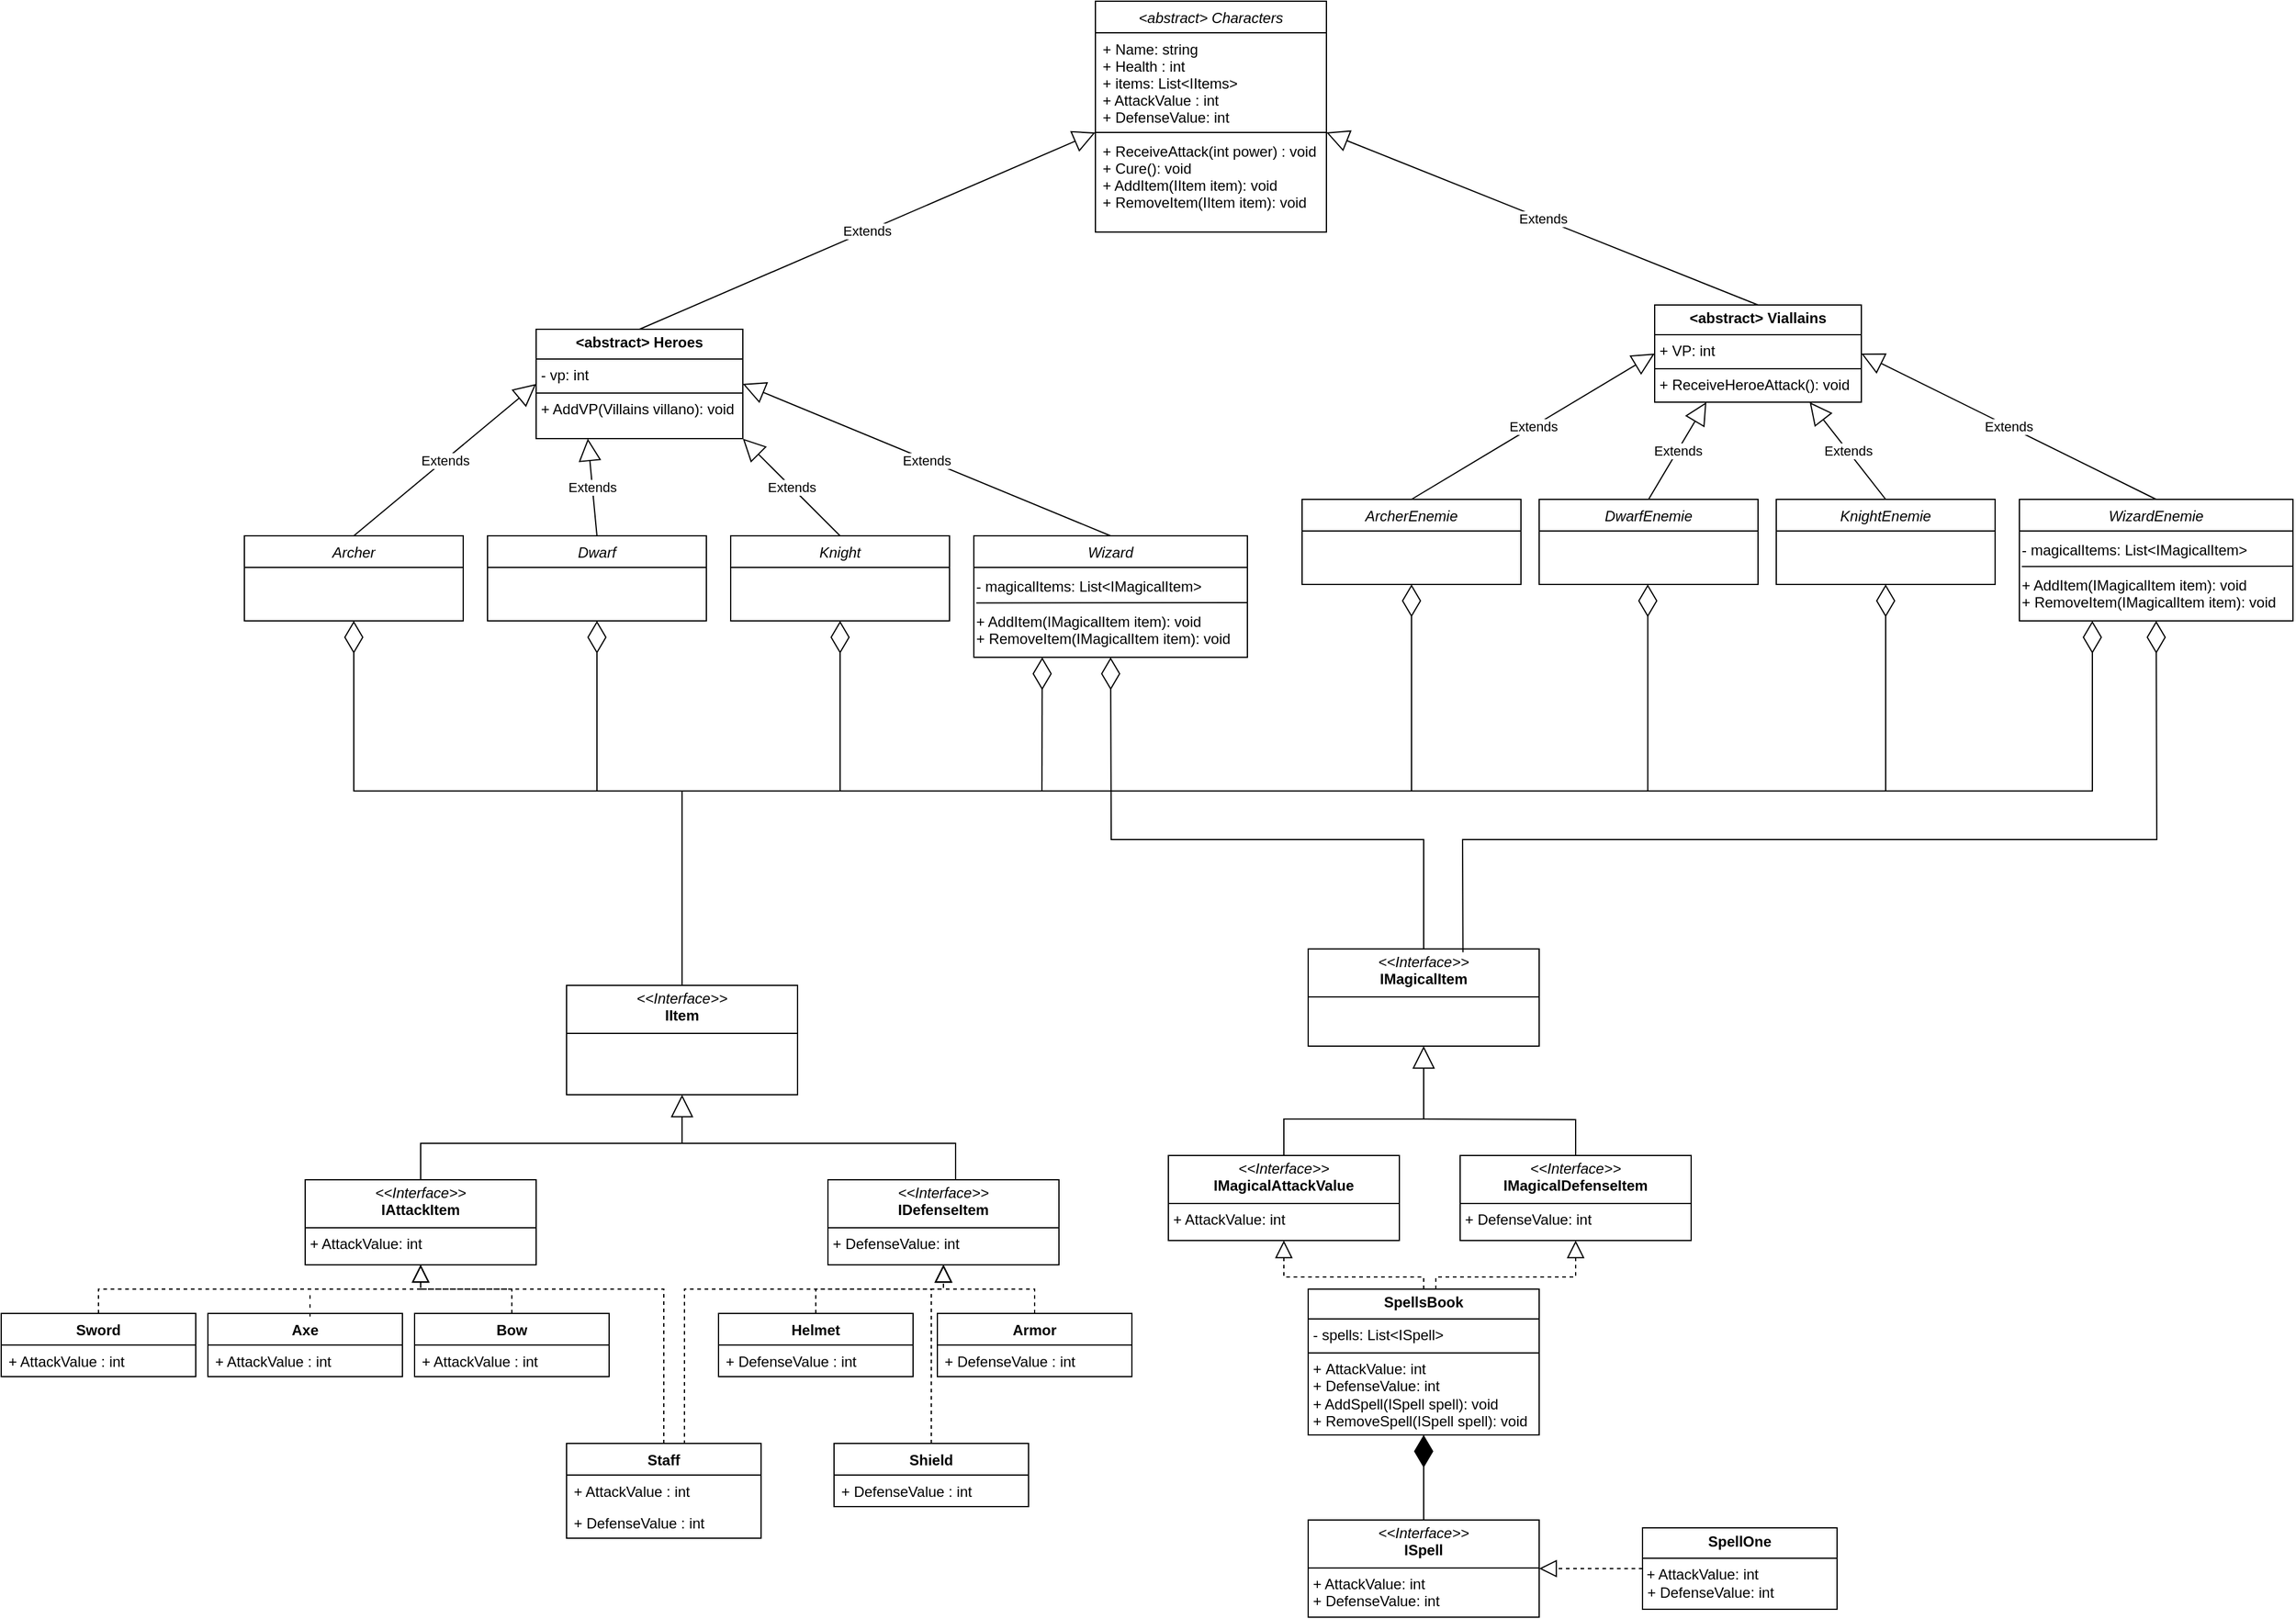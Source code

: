 <mxfile version="24.0.4" type="device">
  <diagram id="C5RBs43oDa-KdzZeNtuy" name="Page-1">
    <mxGraphModel dx="3694" dy="2549" grid="1" gridSize="10" guides="1" tooltips="1" connect="1" arrows="1" fold="1" page="1" pageScale="1" pageWidth="827" pageHeight="1169" math="0" shadow="0">
      <root>
        <mxCell id="WIyWlLk6GJQsqaUBKTNV-0" />
        <mxCell id="WIyWlLk6GJQsqaUBKTNV-1" parent="WIyWlLk6GJQsqaUBKTNV-0" />
        <mxCell id="zkfFHV4jXpPFQw0GAbJ--0" value="&lt;abstract&gt; Characters" style="swimlane;fontStyle=2;align=center;verticalAlign=top;childLayout=stackLayout;horizontal=1;startSize=26;horizontalStack=0;resizeParent=1;resizeLast=0;collapsible=1;marginBottom=0;rounded=0;shadow=0;strokeWidth=1;" parent="WIyWlLk6GJQsqaUBKTNV-1" vertex="1">
          <mxGeometry x="620" y="-230" width="190" height="190" as="geometry">
            <mxRectangle x="230" y="140" width="160" height="26" as="alternateBounds" />
          </mxGeometry>
        </mxCell>
        <mxCell id="zkfFHV4jXpPFQw0GAbJ--2" value="+ Name: string&#xa;+ Health : int&#xa;+ items: List&lt;IItems&gt;&#xa;+ AttackValue : int&#xa;+ DefenseValue: int&#xa;&#xa;+ ReceiveAttack(int power) : void&#xa;+ Cure(): void&#xa;+ AddItem(IItem item): void&#xa;+ RemoveItem(IItem item): void&#xa;" style="text;align=left;verticalAlign=top;spacingLeft=4;spacingRight=4;overflow=hidden;rotatable=0;points=[[0,0.5],[1,0.5]];portConstraint=eastwest;rounded=0;shadow=0;html=0;" parent="zkfFHV4jXpPFQw0GAbJ--0" vertex="1">
          <mxGeometry y="26" width="190" height="164" as="geometry" />
        </mxCell>
        <mxCell id="2VNknMBpotPpda4Ils1Q-2" value="" style="endArrow=none;html=1;rounded=0;exitX=0;exitY=0.5;exitDx=0;exitDy=0;entryX=1;entryY=0.5;entryDx=0;entryDy=0;" parent="zkfFHV4jXpPFQw0GAbJ--0" source="zkfFHV4jXpPFQw0GAbJ--2" target="zkfFHV4jXpPFQw0GAbJ--2" edge="1">
          <mxGeometry width="50" height="50" relative="1" as="geometry">
            <mxPoint x="70" y="220" as="sourcePoint" />
            <mxPoint x="120" y="170" as="targetPoint" />
          </mxGeometry>
        </mxCell>
        <mxCell id="W5WnQ0Ro2y6hhSbe148l-10" value="Dwarf" style="swimlane;fontStyle=2;align=center;verticalAlign=top;childLayout=stackLayout;horizontal=1;startSize=26;horizontalStack=0;resizeParent=1;resizeLast=0;collapsible=1;marginBottom=0;rounded=0;shadow=0;strokeWidth=1;" parent="WIyWlLk6GJQsqaUBKTNV-1" vertex="1">
          <mxGeometry x="120" y="210" width="180" height="70" as="geometry">
            <mxRectangle x="230" y="140" width="160" height="26" as="alternateBounds" />
          </mxGeometry>
        </mxCell>
        <mxCell id="W5WnQ0Ro2y6hhSbe148l-24" value="Wizard" style="swimlane;fontStyle=2;align=center;verticalAlign=top;childLayout=stackLayout;horizontal=1;startSize=26;horizontalStack=0;resizeParent=1;resizeLast=0;collapsible=1;marginBottom=0;rounded=0;shadow=0;strokeWidth=1;" parent="WIyWlLk6GJQsqaUBKTNV-1" vertex="1">
          <mxGeometry x="520" y="210" width="225" height="100" as="geometry">
            <mxRectangle x="230" y="140" width="160" height="26" as="alternateBounds" />
          </mxGeometry>
        </mxCell>
        <mxCell id="W5WnQ0Ro2y6hhSbe148l-30" value="&lt;div style=&quot;&quot;&gt;- magicalItems:&amp;nbsp;&lt;span style=&quot;background-color: initial;&quot;&gt;List&amp;lt;IMagicalItem&amp;gt;&lt;/span&gt;&lt;span style=&quot;background-color: initial;&quot;&gt;&amp;nbsp;&lt;/span&gt;&lt;/div&gt;&lt;div style=&quot;&quot;&gt;&lt;br&gt;&lt;/div&gt;&lt;div style=&quot;&quot;&gt;&lt;span style=&quot;background-color: initial;&quot;&gt;+ AddItem(IMagicalItem item): void&lt;/span&gt;&lt;/div&gt;&lt;div&gt;+&amp;nbsp;&lt;span style=&quot;background-color: initial;&quot;&gt;RemoveItem(IMagicalItem item): void&lt;/span&gt;&lt;/div&gt;" style="text;html=1;align=left;verticalAlign=middle;whiteSpace=wrap;rounded=0;" parent="W5WnQ0Ro2y6hhSbe148l-24" vertex="1">
          <mxGeometry y="26" width="225" height="74" as="geometry" />
        </mxCell>
        <mxCell id="2VNknMBpotPpda4Ils1Q-6" value="" style="endArrow=none;html=1;rounded=0;exitX=0.009;exitY=0.395;exitDx=0;exitDy=0;exitPerimeter=0;" parent="W5WnQ0Ro2y6hhSbe148l-24" source="W5WnQ0Ro2y6hhSbe148l-30" edge="1">
          <mxGeometry width="50" height="50" relative="1" as="geometry">
            <mxPoint x="50" y="170" as="sourcePoint" />
            <mxPoint x="225" y="55" as="targetPoint" />
          </mxGeometry>
        </mxCell>
        <mxCell id="W5WnQ0Ro2y6hhSbe148l-58" value="Staff" style="swimlane;fontStyle=1;align=center;verticalAlign=top;childLayout=stackLayout;horizontal=1;startSize=26;horizontalStack=0;resizeParent=1;resizeParentMax=0;resizeLast=0;collapsible=1;marginBottom=0;whiteSpace=wrap;html=1;" parent="WIyWlLk6GJQsqaUBKTNV-1" vertex="1">
          <mxGeometry x="185" y="957" width="160" height="78" as="geometry" />
        </mxCell>
        <mxCell id="W5WnQ0Ro2y6hhSbe148l-60" value="+ AttackValue : int" style="text;strokeColor=none;fillColor=none;align=left;verticalAlign=top;spacingLeft=4;spacingRight=4;overflow=hidden;rotatable=0;points=[[0,0.5],[1,0.5]];portConstraint=eastwest;whiteSpace=wrap;html=1;" parent="W5WnQ0Ro2y6hhSbe148l-58" vertex="1">
          <mxGeometry y="26" width="160" height="26" as="geometry" />
        </mxCell>
        <mxCell id="W5WnQ0Ro2y6hhSbe148l-61" value="+ DefenseValue : int" style="text;strokeColor=none;fillColor=none;align=left;verticalAlign=top;spacingLeft=4;spacingRight=4;overflow=hidden;rotatable=0;points=[[0,0.5],[1,0.5]];portConstraint=eastwest;whiteSpace=wrap;html=1;" parent="W5WnQ0Ro2y6hhSbe148l-58" vertex="1">
          <mxGeometry y="52" width="160" height="26" as="geometry" />
        </mxCell>
        <mxCell id="W5WnQ0Ro2y6hhSbe148l-76" value="Extends" style="endArrow=block;endSize=16;endFill=0;html=1;rounded=0;exitX=0.5;exitY=0;exitDx=0;exitDy=0;entryX=0;entryY=0.5;entryDx=0;entryDy=0;" parent="WIyWlLk6GJQsqaUBKTNV-1" source="2VNknMBpotPpda4Ils1Q-0" target="-Z9EWozHQXY7mmVr63h8-41" edge="1">
          <mxGeometry width="160" relative="1" as="geometry">
            <mxPoint x="60" y="239" as="sourcePoint" />
            <mxPoint x="160" y="110" as="targetPoint" />
          </mxGeometry>
        </mxCell>
        <mxCell id="W5WnQ0Ro2y6hhSbe148l-77" value="Extends" style="endArrow=block;endSize=16;endFill=0;html=1;rounded=0;exitX=0.5;exitY=0;exitDx=0;exitDy=0;entryX=0.25;entryY=1;entryDx=0;entryDy=0;" parent="WIyWlLk6GJQsqaUBKTNV-1" source="W5WnQ0Ro2y6hhSbe148l-10" target="-Z9EWozHQXY7mmVr63h8-41" edge="1">
          <mxGeometry width="160" relative="1" as="geometry">
            <mxPoint x="100" y="389" as="sourcePoint" />
            <mxPoint x="350" y="300" as="targetPoint" />
          </mxGeometry>
        </mxCell>
        <mxCell id="W5WnQ0Ro2y6hhSbe148l-78" value="Extends" style="endArrow=block;endSize=16;endFill=0;html=1;rounded=0;exitX=0.5;exitY=0;exitDx=0;exitDy=0;entryX=1;entryY=1;entryDx=0;entryDy=0;" parent="WIyWlLk6GJQsqaUBKTNV-1" source="2VNknMBpotPpda4Ils1Q-1" target="-Z9EWozHQXY7mmVr63h8-41" edge="1">
          <mxGeometry width="160" relative="1" as="geometry">
            <mxPoint x="600.16" y="380.76" as="sourcePoint" />
            <mxPoint x="650" y="320" as="targetPoint" />
          </mxGeometry>
        </mxCell>
        <mxCell id="W5WnQ0Ro2y6hhSbe148l-79" value="Extends" style="endArrow=block;endSize=16;endFill=0;html=1;rounded=0;exitX=0.5;exitY=0;exitDx=0;exitDy=0;entryX=1;entryY=0.5;entryDx=0;entryDy=0;" parent="WIyWlLk6GJQsqaUBKTNV-1" source="W5WnQ0Ro2y6hhSbe148l-24" target="-Z9EWozHQXY7mmVr63h8-41" edge="1">
          <mxGeometry width="160" relative="1" as="geometry">
            <mxPoint x="120" y="409" as="sourcePoint" />
            <mxPoint x="790" y="260" as="targetPoint" />
          </mxGeometry>
        </mxCell>
        <mxCell id="W5WnQ0Ro2y6hhSbe148l-92" value="&lt;p style=&quot;margin:0px;margin-top:4px;text-align:center;&quot;&gt;&lt;i&gt;&amp;lt;&amp;lt;Interface&amp;gt;&amp;gt;&lt;/i&gt;&lt;br&gt;&lt;b&gt;IItem&lt;/b&gt;&lt;/p&gt;&lt;hr size=&quot;1&quot; style=&quot;border-style:solid;&quot;&gt;&lt;p style=&quot;margin:0px;margin-left:4px;&quot;&gt;&lt;/p&gt;&lt;p style=&quot;margin:0px;margin-left:4px;&quot;&gt;&lt;br&gt;&lt;/p&gt;" style="verticalAlign=top;align=left;overflow=fill;html=1;whiteSpace=wrap;" parent="WIyWlLk6GJQsqaUBKTNV-1" vertex="1">
          <mxGeometry x="185" y="580" width="190" height="90" as="geometry" />
        </mxCell>
        <mxCell id="W5WnQ0Ro2y6hhSbe148l-93" value="" style="endArrow=block;endSize=16;endFill=0;html=1;rounded=0;exitX=0.5;exitY=0;exitDx=0;exitDy=0;entryX=0.5;entryY=1;entryDx=0;entryDy=0;" parent="WIyWlLk6GJQsqaUBKTNV-1" source="-Z9EWozHQXY7mmVr63h8-11" target="W5WnQ0Ro2y6hhSbe148l-92" edge="1">
          <mxGeometry x="-0.5" y="-125" width="160" relative="1" as="geometry">
            <mxPoint x="155" y="750" as="sourcePoint" />
            <mxPoint x="280" y="680" as="targetPoint" />
            <Array as="points">
              <mxPoint x="65" y="710" />
              <mxPoint x="280" y="710" />
            </Array>
            <mxPoint as="offset" />
          </mxGeometry>
        </mxCell>
        <mxCell id="W5WnQ0Ro2y6hhSbe148l-102" value="Armor" style="swimlane;fontStyle=1;align=center;verticalAlign=top;childLayout=stackLayout;horizontal=1;startSize=26;horizontalStack=0;resizeParent=1;resizeParentMax=0;resizeLast=0;collapsible=1;marginBottom=0;whiteSpace=wrap;html=1;" parent="WIyWlLk6GJQsqaUBKTNV-1" vertex="1">
          <mxGeometry x="490" y="850" width="160" height="52" as="geometry" />
        </mxCell>
        <mxCell id="W5WnQ0Ro2y6hhSbe148l-104" value="+ DefenseValue : int" style="text;strokeColor=none;fillColor=none;align=left;verticalAlign=top;spacingLeft=4;spacingRight=4;overflow=hidden;rotatable=0;points=[[0,0.5],[1,0.5]];portConstraint=eastwest;whiteSpace=wrap;html=1;" parent="W5WnQ0Ro2y6hhSbe148l-102" vertex="1">
          <mxGeometry y="26" width="160" height="26" as="geometry" />
        </mxCell>
        <mxCell id="W5WnQ0Ro2y6hhSbe148l-106" value="Axe" style="swimlane;fontStyle=1;align=center;verticalAlign=top;childLayout=stackLayout;horizontal=1;startSize=26;horizontalStack=0;resizeParent=1;resizeParentMax=0;resizeLast=0;collapsible=1;marginBottom=0;whiteSpace=wrap;html=1;" parent="WIyWlLk6GJQsqaUBKTNV-1" vertex="1">
          <mxGeometry x="-110" y="850" width="160" height="52" as="geometry" />
        </mxCell>
        <mxCell id="W5WnQ0Ro2y6hhSbe148l-107" value="&lt;div&gt;&lt;span style=&quot;background-color: initial;&quot;&gt;+ AttackValue : int&lt;/span&gt;&lt;br&gt;&lt;/div&gt;" style="text;strokeColor=none;fillColor=none;align=left;verticalAlign=top;spacingLeft=4;spacingRight=4;overflow=hidden;rotatable=0;points=[[0,0.5],[1,0.5]];portConstraint=eastwest;whiteSpace=wrap;html=1;" parent="W5WnQ0Ro2y6hhSbe148l-106" vertex="1">
          <mxGeometry y="26" width="160" height="26" as="geometry" />
        </mxCell>
        <mxCell id="W5WnQ0Ro2y6hhSbe148l-110" value="Bow" style="swimlane;fontStyle=1;align=center;verticalAlign=top;childLayout=stackLayout;horizontal=1;startSize=26;horizontalStack=0;resizeParent=1;resizeParentMax=0;resizeLast=0;collapsible=1;marginBottom=0;whiteSpace=wrap;html=1;" parent="WIyWlLk6GJQsqaUBKTNV-1" vertex="1">
          <mxGeometry x="60" y="850" width="160" height="52" as="geometry" />
        </mxCell>
        <mxCell id="W5WnQ0Ro2y6hhSbe148l-111" value="+ AttackValue : int" style="text;strokeColor=none;fillColor=none;align=left;verticalAlign=top;spacingLeft=4;spacingRight=4;overflow=hidden;rotatable=0;points=[[0,0.5],[1,0.5]];portConstraint=eastwest;whiteSpace=wrap;html=1;" parent="W5WnQ0Ro2y6hhSbe148l-110" vertex="1">
          <mxGeometry y="26" width="160" height="26" as="geometry" />
        </mxCell>
        <mxCell id="W5WnQ0Ro2y6hhSbe148l-115" value="Helmet" style="swimlane;fontStyle=1;align=center;verticalAlign=top;childLayout=stackLayout;horizontal=1;startSize=26;horizontalStack=0;resizeParent=1;resizeParentMax=0;resizeLast=0;collapsible=1;marginBottom=0;whiteSpace=wrap;html=1;" parent="WIyWlLk6GJQsqaUBKTNV-1" vertex="1">
          <mxGeometry x="310" y="850" width="160" height="52" as="geometry" />
        </mxCell>
        <mxCell id="W5WnQ0Ro2y6hhSbe148l-117" value="+ DefenseValue : int" style="text;strokeColor=none;fillColor=none;align=left;verticalAlign=top;spacingLeft=4;spacingRight=4;overflow=hidden;rotatable=0;points=[[0,0.5],[1,0.5]];portConstraint=eastwest;whiteSpace=wrap;html=1;" parent="W5WnQ0Ro2y6hhSbe148l-115" vertex="1">
          <mxGeometry y="26" width="160" height="26" as="geometry" />
        </mxCell>
        <mxCell id="W5WnQ0Ro2y6hhSbe148l-119" value="Shield" style="swimlane;fontStyle=1;align=center;verticalAlign=top;childLayout=stackLayout;horizontal=1;startSize=26;horizontalStack=0;resizeParent=1;resizeParentMax=0;resizeLast=0;collapsible=1;marginBottom=0;whiteSpace=wrap;html=1;" parent="WIyWlLk6GJQsqaUBKTNV-1" vertex="1">
          <mxGeometry x="405" y="957" width="160" height="52" as="geometry" />
        </mxCell>
        <mxCell id="W5WnQ0Ro2y6hhSbe148l-121" value="+ DefenseValue : int" style="text;strokeColor=none;fillColor=none;align=left;verticalAlign=top;spacingLeft=4;spacingRight=4;overflow=hidden;rotatable=0;points=[[0,0.5],[1,0.5]];portConstraint=eastwest;whiteSpace=wrap;html=1;" parent="W5WnQ0Ro2y6hhSbe148l-119" vertex="1">
          <mxGeometry y="26" width="160" height="26" as="geometry" />
        </mxCell>
        <mxCell id="W5WnQ0Ro2y6hhSbe148l-123" value="Sword" style="swimlane;fontStyle=1;align=center;verticalAlign=top;childLayout=stackLayout;horizontal=1;startSize=26;horizontalStack=0;resizeParent=1;resizeParentMax=0;resizeLast=0;collapsible=1;marginBottom=0;whiteSpace=wrap;html=1;" parent="WIyWlLk6GJQsqaUBKTNV-1" vertex="1">
          <mxGeometry x="-280" y="850" width="160" height="52" as="geometry" />
        </mxCell>
        <mxCell id="W5WnQ0Ro2y6hhSbe148l-124" value="+ AttackValue : int" style="text;strokeColor=none;fillColor=none;align=left;verticalAlign=top;spacingLeft=4;spacingRight=4;overflow=hidden;rotatable=0;points=[[0,0.5],[1,0.5]];portConstraint=eastwest;whiteSpace=wrap;html=1;" parent="W5WnQ0Ro2y6hhSbe148l-123" vertex="1">
          <mxGeometry y="26" width="160" height="26" as="geometry" />
        </mxCell>
        <mxCell id="2VNknMBpotPpda4Ils1Q-0" value="Archer" style="swimlane;fontStyle=2;align=center;verticalAlign=top;childLayout=stackLayout;horizontal=1;startSize=26;horizontalStack=0;resizeParent=1;resizeLast=0;collapsible=1;marginBottom=0;rounded=0;shadow=0;strokeWidth=1;" parent="WIyWlLk6GJQsqaUBKTNV-1" vertex="1">
          <mxGeometry x="-80" y="210" width="180" height="70" as="geometry">
            <mxRectangle x="230" y="140" width="160" height="26" as="alternateBounds" />
          </mxGeometry>
        </mxCell>
        <mxCell id="2VNknMBpotPpda4Ils1Q-1" value="Knight" style="swimlane;fontStyle=2;align=center;verticalAlign=top;childLayout=stackLayout;horizontal=1;startSize=26;horizontalStack=0;resizeParent=1;resizeLast=0;collapsible=1;marginBottom=0;rounded=0;shadow=0;strokeWidth=1;" parent="WIyWlLk6GJQsqaUBKTNV-1" vertex="1">
          <mxGeometry x="320" y="210" width="180" height="70" as="geometry">
            <mxRectangle x="230" y="140" width="160" height="26" as="alternateBounds" />
          </mxGeometry>
        </mxCell>
        <mxCell id="-Z9EWozHQXY7mmVr63h8-0" value="&lt;p style=&quot;margin:0px;margin-top:4px;text-align:center;&quot;&gt;&lt;i&gt;&amp;lt;&amp;lt;Interface&amp;gt;&amp;gt;&lt;/i&gt;&lt;br&gt;&lt;b&gt;IMagicalItem&lt;/b&gt;&lt;/p&gt;&lt;hr size=&quot;1&quot; style=&quot;border-style:solid;&quot;&gt;&lt;p style=&quot;margin:0px;margin-left:4px;&quot;&gt;&lt;/p&gt;&lt;p style=&quot;margin:0px;margin-left:4px;&quot;&gt;&lt;br&gt;&lt;/p&gt;" style="verticalAlign=top;align=left;overflow=fill;html=1;whiteSpace=wrap;" parent="WIyWlLk6GJQsqaUBKTNV-1" vertex="1">
          <mxGeometry x="795" y="550" width="190" height="80" as="geometry" />
        </mxCell>
        <mxCell id="-Z9EWozHQXY7mmVr63h8-1" value="&lt;p style=&quot;margin:0px;margin-top:4px;text-align:center;&quot;&gt;&lt;i&gt;&amp;lt;&amp;lt;Interface&amp;gt;&amp;gt;&lt;/i&gt;&lt;br&gt;&lt;b&gt;IMagicalAttackValue&lt;/b&gt;&lt;/p&gt;&lt;hr size=&quot;1&quot; style=&quot;border-style:solid;&quot;&gt;&lt;p style=&quot;margin:0px;margin-left:4px;&quot;&gt;+ AttackValue: int&lt;/p&gt;&lt;p style=&quot;margin:0px;margin-left:4px;&quot;&gt;&lt;br&gt;&lt;/p&gt;" style="verticalAlign=top;align=left;overflow=fill;html=1;whiteSpace=wrap;" parent="WIyWlLk6GJQsqaUBKTNV-1" vertex="1">
          <mxGeometry x="680" y="720" width="190" height="70" as="geometry" />
        </mxCell>
        <mxCell id="-Z9EWozHQXY7mmVr63h8-2" value="&lt;p style=&quot;margin:0px;margin-top:4px;text-align:center;&quot;&gt;&lt;i&gt;&amp;lt;&amp;lt;Interface&amp;gt;&amp;gt;&lt;/i&gt;&lt;br&gt;&lt;b&gt;IMagicalDefenseItem&lt;/b&gt;&lt;/p&gt;&lt;hr size=&quot;1&quot; style=&quot;border-style:solid;&quot;&gt;&lt;p style=&quot;margin:0px;margin-left:4px;&quot;&gt;+ DefenseValue: int&lt;/p&gt;&lt;p style=&quot;margin:0px;margin-left:4px;&quot;&gt;&lt;br&gt;&lt;/p&gt;" style="verticalAlign=top;align=left;overflow=fill;html=1;whiteSpace=wrap;" parent="WIyWlLk6GJQsqaUBKTNV-1" vertex="1">
          <mxGeometry x="920" y="720" width="190" height="70" as="geometry" />
        </mxCell>
        <mxCell id="-Z9EWozHQXY7mmVr63h8-3" value="" style="endArrow=diamondThin;endFill=0;endSize=24;html=1;rounded=0;exitX=0.5;exitY=0;exitDx=0;exitDy=0;entryX=0.5;entryY=1;entryDx=0;entryDy=0;" parent="WIyWlLk6GJQsqaUBKTNV-1" source="-Z9EWozHQXY7mmVr63h8-0" target="W5WnQ0Ro2y6hhSbe148l-30" edge="1">
          <mxGeometry width="160" relative="1" as="geometry">
            <mxPoint x="930" y="510" as="sourcePoint" />
            <mxPoint x="1090" y="510" as="targetPoint" />
            <Array as="points">
              <mxPoint x="890" y="460" />
              <mxPoint x="633" y="460" />
            </Array>
          </mxGeometry>
        </mxCell>
        <mxCell id="-Z9EWozHQXY7mmVr63h8-4" value="" style="endArrow=block;endSize=16;endFill=0;html=1;rounded=0;exitX=0.5;exitY=0;exitDx=0;exitDy=0;entryX=0.5;entryY=1;entryDx=0;entryDy=0;" parent="WIyWlLk6GJQsqaUBKTNV-1" source="-Z9EWozHQXY7mmVr63h8-1" target="-Z9EWozHQXY7mmVr63h8-0" edge="1">
          <mxGeometry width="160" relative="1" as="geometry">
            <mxPoint x="600" y="760" as="sourcePoint" />
            <mxPoint x="760" y="760" as="targetPoint" />
            <Array as="points">
              <mxPoint x="775" y="690" />
              <mxPoint x="890" y="690" />
            </Array>
          </mxGeometry>
        </mxCell>
        <mxCell id="-Z9EWozHQXY7mmVr63h8-6" value="" style="endArrow=none;html=1;edgeStyle=orthogonalEdgeStyle;rounded=0;entryX=0.5;entryY=0;entryDx=0;entryDy=0;" parent="WIyWlLk6GJQsqaUBKTNV-1" target="-Z9EWozHQXY7mmVr63h8-2" edge="1">
          <mxGeometry relative="1" as="geometry">
            <mxPoint x="890" y="690" as="sourcePoint" />
            <mxPoint x="1110" y="640" as="targetPoint" />
          </mxGeometry>
        </mxCell>
        <mxCell id="-Z9EWozHQXY7mmVr63h8-9" value="&lt;p style=&quot;margin:0px;margin-top:4px;text-align:center;&quot;&gt;&lt;b&gt;SpellsBook&lt;/b&gt;&lt;/p&gt;&lt;hr size=&quot;1&quot; style=&quot;border-style:solid;&quot;&gt;&lt;p style=&quot;margin:0px;margin-left:4px;&quot;&gt;- spells: List&amp;lt;ISpell&amp;gt;&lt;/p&gt;&lt;hr size=&quot;1&quot; style=&quot;border-style:solid;&quot;&gt;&lt;p style=&quot;margin: 0px 0px 0px 4px;&quot;&gt;+&amp;nbsp;&lt;span style=&quot;background-color: initial;&quot;&gt;AttackValue: int&lt;/span&gt;&lt;/p&gt;&lt;p style=&quot;margin: 0px 0px 0px 4px;&quot;&gt;&lt;span style=&quot;background-color: initial;&quot;&gt;+ DefenseValue: int&lt;/span&gt;&lt;/p&gt;&lt;p style=&quot;margin: 0px 0px 0px 4px;&quot;&gt;&lt;span style=&quot;background-color: initial;&quot;&gt;+ AddSpell(ISpell spell): void&lt;/span&gt;&lt;/p&gt;&lt;p style=&quot;margin: 0px 0px 0px 4px;&quot;&gt;&lt;span style=&quot;background-color: initial;&quot;&gt;+ RemoveSpell(ISpell spell): void&lt;/span&gt;&lt;/p&gt;&lt;p style=&quot;margin: 0px 0px 0px 4px;&quot;&gt;&lt;span style=&quot;background-color: initial;&quot;&gt;&lt;br&gt;&lt;/span&gt;&lt;/p&gt;" style="verticalAlign=top;align=left;overflow=fill;html=1;whiteSpace=wrap;" parent="WIyWlLk6GJQsqaUBKTNV-1" vertex="1">
          <mxGeometry x="795" y="830" width="190" height="120" as="geometry" />
        </mxCell>
        <mxCell id="-Z9EWozHQXY7mmVr63h8-10" value="&lt;p style=&quot;margin:0px;margin-top:4px;text-align:center;&quot;&gt;&lt;i&gt;&amp;lt;&amp;lt;Interface&amp;gt;&amp;gt;&lt;/i&gt;&lt;br&gt;&lt;b&gt;IDefenseItem&lt;/b&gt;&lt;/p&gt;&lt;hr size=&quot;1&quot; style=&quot;border-style:solid;&quot;&gt;&lt;p style=&quot;margin:0px;margin-left:4px;&quot;&gt;&lt;/p&gt;&lt;p style=&quot;margin:0px;margin-left:4px;&quot;&gt;+ DefenseValue: int&lt;/p&gt;" style="verticalAlign=top;align=left;overflow=fill;html=1;whiteSpace=wrap;" parent="WIyWlLk6GJQsqaUBKTNV-1" vertex="1">
          <mxGeometry x="400" y="740" width="190" height="70" as="geometry" />
        </mxCell>
        <mxCell id="-Z9EWozHQXY7mmVr63h8-11" value="&lt;p style=&quot;margin:0px;margin-top:4px;text-align:center;&quot;&gt;&lt;i&gt;&amp;lt;&amp;lt;Interface&amp;gt;&amp;gt;&lt;/i&gt;&lt;br&gt;&lt;b&gt;IAttackItem&lt;/b&gt;&lt;/p&gt;&lt;hr size=&quot;1&quot; style=&quot;border-style:solid;&quot;&gt;&lt;p style=&quot;margin:0px;margin-left:4px;&quot;&gt;&lt;/p&gt;&lt;p style=&quot;margin:0px;margin-left:4px;&quot;&gt;+ AttackValue: int&lt;/p&gt;" style="verticalAlign=top;align=left;overflow=fill;html=1;whiteSpace=wrap;" parent="WIyWlLk6GJQsqaUBKTNV-1" vertex="1">
          <mxGeometry x="-30" y="740" width="190" height="70" as="geometry" />
        </mxCell>
        <mxCell id="-Z9EWozHQXY7mmVr63h8-12" value="" style="endArrow=none;html=1;edgeStyle=orthogonalEdgeStyle;rounded=0;" parent="WIyWlLk6GJQsqaUBKTNV-1" edge="1">
          <mxGeometry relative="1" as="geometry">
            <mxPoint x="505" y="740" as="sourcePoint" />
            <mxPoint x="230" y="710" as="targetPoint" />
            <Array as="points">
              <mxPoint x="505" y="710" />
            </Array>
          </mxGeometry>
        </mxCell>
        <mxCell id="-Z9EWozHQXY7mmVr63h8-17" value="" style="endArrow=block;dashed=1;endFill=0;endSize=12;html=1;rounded=0;entryX=0.5;entryY=1;entryDx=0;entryDy=0;exitX=0.5;exitY=0;exitDx=0;exitDy=0;" parent="WIyWlLk6GJQsqaUBKTNV-1" source="W5WnQ0Ro2y6hhSbe148l-110" target="-Z9EWozHQXY7mmVr63h8-11" edge="1">
          <mxGeometry width="160" relative="1" as="geometry">
            <mxPoint x="65" y="840" as="sourcePoint" />
            <mxPoint x="345" y="840" as="targetPoint" />
            <Array as="points">
              <mxPoint x="140" y="830" />
              <mxPoint x="65" y="830" />
            </Array>
          </mxGeometry>
        </mxCell>
        <mxCell id="-Z9EWozHQXY7mmVr63h8-19" value="" style="endArrow=block;dashed=1;endFill=0;endSize=12;html=1;rounded=0;exitX=0.5;exitY=0;exitDx=0;exitDy=0;entryX=0.5;entryY=1;entryDx=0;entryDy=0;" parent="WIyWlLk6GJQsqaUBKTNV-1" source="W5WnQ0Ro2y6hhSbe148l-123" target="-Z9EWozHQXY7mmVr63h8-11" edge="1">
          <mxGeometry width="160" relative="1" as="geometry">
            <mxPoint x="-120" y="1020" as="sourcePoint" />
            <mxPoint x="70" y="810" as="targetPoint" />
            <Array as="points">
              <mxPoint x="-200" y="830" />
              <mxPoint x="65" y="830" />
            </Array>
          </mxGeometry>
        </mxCell>
        <mxCell id="-Z9EWozHQXY7mmVr63h8-25" value="- - -&amp;nbsp;" style="text;html=1;align=center;verticalAlign=middle;resizable=0;points=[];autosize=1;strokeColor=none;fillColor=none;rotation=90;" parent="WIyWlLk6GJQsqaUBKTNV-1" vertex="1">
          <mxGeometry x="-50" y="830" width="50" height="30" as="geometry" />
        </mxCell>
        <mxCell id="-Z9EWozHQXY7mmVr63h8-26" value="" style="endArrow=block;dashed=1;endFill=0;endSize=12;html=1;rounded=0;exitX=0.5;exitY=0;exitDx=0;exitDy=0;entryX=0.5;entryY=1;entryDx=0;entryDy=0;" parent="WIyWlLk6GJQsqaUBKTNV-1" source="W5WnQ0Ro2y6hhSbe148l-58" target="-Z9EWozHQXY7mmVr63h8-11" edge="1">
          <mxGeometry width="160" relative="1" as="geometry">
            <mxPoint x="170" y="890" as="sourcePoint" />
            <mxPoint x="30" y="830" as="targetPoint" />
            <Array as="points">
              <mxPoint x="265" y="830" />
              <mxPoint x="65" y="830" />
            </Array>
          </mxGeometry>
        </mxCell>
        <mxCell id="-Z9EWozHQXY7mmVr63h8-27" value="" style="endArrow=block;dashed=1;endFill=0;endSize=12;html=1;rounded=0;exitX=0.5;exitY=0;exitDx=0;exitDy=0;entryX=0.5;entryY=1;entryDx=0;entryDy=0;" parent="WIyWlLk6GJQsqaUBKTNV-1" source="W5WnQ0Ro2y6hhSbe148l-115" target="-Z9EWozHQXY7mmVr63h8-10" edge="1">
          <mxGeometry width="160" relative="1" as="geometry">
            <mxPoint x="400" y="830" as="sourcePoint" />
            <mxPoint x="560" y="830" as="targetPoint" />
            <Array as="points">
              <mxPoint x="390" y="830" />
              <mxPoint x="495" y="830" />
            </Array>
          </mxGeometry>
        </mxCell>
        <mxCell id="-Z9EWozHQXY7mmVr63h8-28" value="" style="endArrow=block;dashed=1;endFill=0;endSize=12;html=1;rounded=0;exitX=0.5;exitY=0;exitDx=0;exitDy=0;entryX=0.5;entryY=1;entryDx=0;entryDy=0;" parent="WIyWlLk6GJQsqaUBKTNV-1" source="W5WnQ0Ro2y6hhSbe148l-102" target="-Z9EWozHQXY7mmVr63h8-10" edge="1">
          <mxGeometry width="160" relative="1" as="geometry">
            <mxPoint x="620" y="790" as="sourcePoint" />
            <mxPoint x="780" y="790" as="targetPoint" />
            <Array as="points">
              <mxPoint x="570" y="830" />
              <mxPoint x="495" y="830" />
            </Array>
          </mxGeometry>
        </mxCell>
        <mxCell id="-Z9EWozHQXY7mmVr63h8-29" value="" style="endArrow=block;dashed=1;endFill=0;endSize=12;html=1;rounded=0;exitX=0.5;exitY=0;exitDx=0;exitDy=0;entryX=0.5;entryY=1;entryDx=0;entryDy=0;" parent="WIyWlLk6GJQsqaUBKTNV-1" source="W5WnQ0Ro2y6hhSbe148l-119" target="-Z9EWozHQXY7mmVr63h8-10" edge="1">
          <mxGeometry width="160" relative="1" as="geometry">
            <mxPoint x="500" y="930" as="sourcePoint" />
            <mxPoint x="660" y="930" as="targetPoint" />
            <Array as="points">
              <mxPoint x="485" y="830" />
              <mxPoint x="495" y="830" />
            </Array>
          </mxGeometry>
        </mxCell>
        <mxCell id="-Z9EWozHQXY7mmVr63h8-30" value="" style="endArrow=block;dashed=1;endFill=0;endSize=12;html=1;rounded=0;exitX=0.606;exitY=0.006;exitDx=0;exitDy=0;exitPerimeter=0;entryX=0.5;entryY=1;entryDx=0;entryDy=0;" parent="WIyWlLk6GJQsqaUBKTNV-1" source="W5WnQ0Ro2y6hhSbe148l-58" target="-Z9EWozHQXY7mmVr63h8-10" edge="1">
          <mxGeometry width="160" relative="1" as="geometry">
            <mxPoint x="300" y="920" as="sourcePoint" />
            <mxPoint x="460" y="920" as="targetPoint" />
            <Array as="points">
              <mxPoint x="282" y="830" />
              <mxPoint x="495" y="830" />
            </Array>
          </mxGeometry>
        </mxCell>
        <mxCell id="-Z9EWozHQXY7mmVr63h8-31" value="" style="endArrow=block;dashed=1;endFill=0;endSize=12;html=1;rounded=0;exitX=0.5;exitY=0;exitDx=0;exitDy=0;entryX=0.5;entryY=1;entryDx=0;entryDy=0;" parent="WIyWlLk6GJQsqaUBKTNV-1" source="-Z9EWozHQXY7mmVr63h8-9" target="-Z9EWozHQXY7mmVr63h8-1" edge="1">
          <mxGeometry width="160" relative="1" as="geometry">
            <mxPoint x="750" y="947" as="sourcePoint" />
            <mxPoint x="963" y="800" as="targetPoint" />
            <Array as="points">
              <mxPoint x="890" y="820" />
              <mxPoint x="775" y="820" />
            </Array>
          </mxGeometry>
        </mxCell>
        <mxCell id="-Z9EWozHQXY7mmVr63h8-32" value="" style="endArrow=block;dashed=1;endFill=0;endSize=12;html=1;rounded=0;entryX=0.5;entryY=1;entryDx=0;entryDy=0;" parent="WIyWlLk6GJQsqaUBKTNV-1" target="-Z9EWozHQXY7mmVr63h8-2" edge="1">
          <mxGeometry width="160" relative="1" as="geometry">
            <mxPoint x="900" y="830" as="sourcePoint" />
            <mxPoint x="785" y="800" as="targetPoint" />
            <Array as="points">
              <mxPoint x="900" y="830" />
              <mxPoint x="900" y="820" />
              <mxPoint x="1015" y="820" />
            </Array>
          </mxGeometry>
        </mxCell>
        <mxCell id="-Z9EWozHQXY7mmVr63h8-33" value="&lt;p style=&quot;margin:0px;margin-top:4px;text-align:center;&quot;&gt;&lt;i&gt;&amp;lt;&amp;lt;Interface&amp;gt;&amp;gt;&lt;/i&gt;&lt;br&gt;&lt;b&gt;ISpell&lt;/b&gt;&lt;/p&gt;&lt;hr size=&quot;1&quot; style=&quot;border-style:solid;&quot;&gt;&lt;p style=&quot;margin:0px;margin-left:4px;&quot;&gt;+ AttackValue: int&lt;br&gt;+ DefenseValue: int&lt;/p&gt;" style="verticalAlign=top;align=left;overflow=fill;html=1;whiteSpace=wrap;" parent="WIyWlLk6GJQsqaUBKTNV-1" vertex="1">
          <mxGeometry x="795" y="1020" width="190" height="80" as="geometry" />
        </mxCell>
        <mxCell id="-Z9EWozHQXY7mmVr63h8-34" value="" style="endArrow=diamondThin;endFill=1;endSize=24;html=1;rounded=0;exitX=0.5;exitY=0;exitDx=0;exitDy=0;entryX=0.5;entryY=1;entryDx=0;entryDy=0;" parent="WIyWlLk6GJQsqaUBKTNV-1" source="-Z9EWozHQXY7mmVr63h8-33" target="-Z9EWozHQXY7mmVr63h8-9" edge="1">
          <mxGeometry width="160" relative="1" as="geometry">
            <mxPoint x="620" y="1020" as="sourcePoint" />
            <mxPoint x="780" y="1020" as="targetPoint" />
          </mxGeometry>
        </mxCell>
        <mxCell id="-Z9EWozHQXY7mmVr63h8-35" value="&lt;p style=&quot;margin:0px;margin-top:4px;text-align:center;&quot;&gt;&lt;b&gt;SpellOne&lt;/b&gt;&lt;/p&gt;&lt;hr size=&quot;1&quot; style=&quot;border-style:solid;&quot;&gt;&lt;p style=&quot;margin:0px;margin-left:4px;&quot;&gt;&lt;/p&gt;&amp;nbsp;+ AttackValue: int&lt;br&gt;&lt;p style=&quot;margin:0px;margin-left:4px;&quot;&gt;&lt;span style=&quot;background-color: initial;&quot;&gt;+ DefenseValue: int&lt;/span&gt;&lt;/p&gt;" style="verticalAlign=top;align=left;overflow=fill;html=1;whiteSpace=wrap;" parent="WIyWlLk6GJQsqaUBKTNV-1" vertex="1">
          <mxGeometry x="1070" y="1026.5" width="160" height="67" as="geometry" />
        </mxCell>
        <mxCell id="-Z9EWozHQXY7mmVr63h8-36" value="" style="endArrow=block;dashed=1;endFill=0;endSize=12;html=1;rounded=0;entryX=1;entryY=0.5;entryDx=0;entryDy=0;exitX=0;exitY=0.5;exitDx=0;exitDy=0;" parent="WIyWlLk6GJQsqaUBKTNV-1" source="-Z9EWozHQXY7mmVr63h8-35" edge="1" target="-Z9EWozHQXY7mmVr63h8-33">
          <mxGeometry width="160" relative="1" as="geometry">
            <mxPoint x="1040" y="1130" as="sourcePoint" />
            <mxPoint x="1070" y="1060" as="targetPoint" />
          </mxGeometry>
        </mxCell>
        <mxCell id="-Z9EWozHQXY7mmVr63h8-37" value="" style="endArrow=diamondThin;endFill=0;endSize=24;html=1;rounded=0;entryX=0.5;entryY=1;entryDx=0;entryDy=0;" parent="WIyWlLk6GJQsqaUBKTNV-1" target="kYFq72MHM5kXQeqqZeDR-4" edge="1">
          <mxGeometry width="160" relative="1" as="geometry">
            <mxPoint x="280" y="580" as="sourcePoint" />
            <mxPoint x="680" y="570" as="targetPoint" />
            <Array as="points">
              <mxPoint x="280" y="420" />
              <mxPoint x="576" y="420" />
              <mxPoint x="1270" y="420" />
            </Array>
          </mxGeometry>
        </mxCell>
        <mxCell id="-Z9EWozHQXY7mmVr63h8-38" value="" style="endArrow=diamondThin;endFill=0;endSize=24;html=1;rounded=0;entryX=0.5;entryY=1;entryDx=0;entryDy=0;" parent="WIyWlLk6GJQsqaUBKTNV-1" target="2VNknMBpotPpda4Ils1Q-0" edge="1">
          <mxGeometry width="160" relative="1" as="geometry">
            <mxPoint x="260" y="420" as="sourcePoint" />
            <mxPoint x="99.23" y="450" as="targetPoint" />
            <Array as="points">
              <mxPoint x="10" y="420" />
            </Array>
          </mxGeometry>
        </mxCell>
        <mxCell id="-Z9EWozHQXY7mmVr63h8-39" value="" style="endArrow=diamondThin;endFill=0;endSize=24;html=1;rounded=0;exitX=0.5;exitY=0;exitDx=0;exitDy=0;entryX=0.5;entryY=1;entryDx=0;entryDy=0;" parent="WIyWlLk6GJQsqaUBKTNV-1" source="W5WnQ0Ro2y6hhSbe148l-92" target="W5WnQ0Ro2y6hhSbe148l-10" edge="1">
          <mxGeometry width="160" relative="1" as="geometry">
            <mxPoint x="349.23" y="520" as="sourcePoint" />
            <mxPoint x="349.23" y="450" as="targetPoint" />
            <Array as="points">
              <mxPoint x="280" y="420" />
              <mxPoint x="210" y="420" />
            </Array>
          </mxGeometry>
        </mxCell>
        <mxCell id="-Z9EWozHQXY7mmVr63h8-40" value="" style="endArrow=diamondThin;endFill=0;endSize=24;html=1;rounded=0;entryX=0.5;entryY=1;entryDx=0;entryDy=0;" parent="WIyWlLk6GJQsqaUBKTNV-1" target="2VNknMBpotPpda4Ils1Q-1" edge="1">
          <mxGeometry width="160" relative="1" as="geometry">
            <mxPoint x="410" y="420" as="sourcePoint" />
            <mxPoint x="360" y="470" as="targetPoint" />
          </mxGeometry>
        </mxCell>
        <mxCell id="-Z9EWozHQXY7mmVr63h8-41" value="&lt;p style=&quot;margin:0px;margin-top:4px;text-align:center;&quot;&gt;&lt;b&gt;&amp;lt;abstract&amp;gt; Heroes&lt;/b&gt;&lt;/p&gt;&lt;hr size=&quot;1&quot; style=&quot;border-style:solid;&quot;&gt;&lt;p style=&quot;margin:0px;margin-left:4px;&quot;&gt;- vp: int&lt;/p&gt;&lt;hr size=&quot;1&quot; style=&quot;border-style:solid;&quot;&gt;&lt;p style=&quot;margin:0px;margin-left:4px;&quot;&gt;+ AddVP(Villains villano): void&lt;/p&gt;" style="verticalAlign=top;align=left;overflow=fill;html=1;whiteSpace=wrap;" parent="WIyWlLk6GJQsqaUBKTNV-1" vertex="1">
          <mxGeometry x="160" y="40" width="170" height="90" as="geometry" />
        </mxCell>
        <mxCell id="-Z9EWozHQXY7mmVr63h8-42" value="&lt;p style=&quot;margin:0px;margin-top:4px;text-align:center;&quot;&gt;&lt;b&gt;&amp;lt;abstract&amp;gt; Viallains&lt;/b&gt;&lt;/p&gt;&lt;hr size=&quot;1&quot; style=&quot;border-style:solid;&quot;&gt;&lt;p style=&quot;margin:0px;margin-left:4px;&quot;&gt;+ VP: int&lt;/p&gt;&lt;hr size=&quot;1&quot; style=&quot;border-style:solid;&quot;&gt;&lt;p style=&quot;margin:0px;margin-left:4px;&quot;&gt;+ ReceiveHeroeAttack(): void&lt;/p&gt;" style="verticalAlign=top;align=left;overflow=fill;html=1;whiteSpace=wrap;" parent="WIyWlLk6GJQsqaUBKTNV-1" vertex="1">
          <mxGeometry x="1080" y="20" width="170" height="80" as="geometry" />
        </mxCell>
        <mxCell id="kYFq72MHM5kXQeqqZeDR-0" value="Extends" style="endArrow=block;endSize=16;endFill=0;html=1;rounded=0;exitX=0.5;exitY=0;exitDx=0;exitDy=0;entryX=0;entryY=0.5;entryDx=0;entryDy=0;" parent="WIyWlLk6GJQsqaUBKTNV-1" source="-Z9EWozHQXY7mmVr63h8-41" target="zkfFHV4jXpPFQw0GAbJ--2" edge="1">
          <mxGeometry width="160" relative="1" as="geometry">
            <mxPoint x="260" y="99" as="sourcePoint" />
            <mxPoint x="360" y="-30" as="targetPoint" />
          </mxGeometry>
        </mxCell>
        <mxCell id="kYFq72MHM5kXQeqqZeDR-1" value="Extends" style="endArrow=block;endSize=16;endFill=0;html=1;rounded=0;exitX=0.5;exitY=0;exitDx=0;exitDy=0;entryX=1;entryY=0.5;entryDx=0;entryDy=0;" parent="WIyWlLk6GJQsqaUBKTNV-1" source="-Z9EWozHQXY7mmVr63h8-42" target="zkfFHV4jXpPFQw0GAbJ--2" edge="1">
          <mxGeometry width="160" relative="1" as="geometry">
            <mxPoint x="255" y="50" as="sourcePoint" />
            <mxPoint x="424" y="-42" as="targetPoint" />
          </mxGeometry>
        </mxCell>
        <mxCell id="kYFq72MHM5kXQeqqZeDR-2" value="ArcherEnemie" style="swimlane;fontStyle=2;align=center;verticalAlign=top;childLayout=stackLayout;horizontal=1;startSize=26;horizontalStack=0;resizeParent=1;resizeLast=0;collapsible=1;marginBottom=0;rounded=0;shadow=0;strokeWidth=1;" parent="WIyWlLk6GJQsqaUBKTNV-1" vertex="1">
          <mxGeometry x="790" y="180" width="180" height="70" as="geometry">
            <mxRectangle x="230" y="140" width="160" height="26" as="alternateBounds" />
          </mxGeometry>
        </mxCell>
        <mxCell id="kYFq72MHM5kXQeqqZeDR-3" value="DwarfEnemie" style="swimlane;fontStyle=2;align=center;verticalAlign=top;childLayout=stackLayout;horizontal=1;startSize=26;horizontalStack=0;resizeParent=1;resizeLast=0;collapsible=1;marginBottom=0;rounded=0;shadow=0;strokeWidth=1;" parent="WIyWlLk6GJQsqaUBKTNV-1" vertex="1">
          <mxGeometry x="985" y="180" width="180" height="70" as="geometry">
            <mxRectangle x="230" y="140" width="160" height="26" as="alternateBounds" />
          </mxGeometry>
        </mxCell>
        <mxCell id="kYFq72MHM5kXQeqqZeDR-4" value="KnightEnemie" style="swimlane;fontStyle=2;align=center;verticalAlign=top;childLayout=stackLayout;horizontal=1;startSize=26;horizontalStack=0;resizeParent=1;resizeLast=0;collapsible=1;marginBottom=0;rounded=0;shadow=0;strokeWidth=1;" parent="WIyWlLk6GJQsqaUBKTNV-1" vertex="1">
          <mxGeometry x="1180" y="180" width="180" height="70" as="geometry">
            <mxRectangle x="230" y="140" width="160" height="26" as="alternateBounds" />
          </mxGeometry>
        </mxCell>
        <mxCell id="kYFq72MHM5kXQeqqZeDR-5" value="WizardEnemie" style="swimlane;fontStyle=2;align=center;verticalAlign=top;childLayout=stackLayout;horizontal=1;startSize=26;horizontalStack=0;resizeParent=1;resizeLast=0;collapsible=1;marginBottom=0;rounded=0;shadow=0;strokeWidth=1;" parent="WIyWlLk6GJQsqaUBKTNV-1" vertex="1">
          <mxGeometry x="1380" y="180" width="225" height="100" as="geometry">
            <mxRectangle x="230" y="140" width="160" height="26" as="alternateBounds" />
          </mxGeometry>
        </mxCell>
        <mxCell id="kYFq72MHM5kXQeqqZeDR-6" value="&lt;div style=&quot;&quot;&gt;- magicalItems:&amp;nbsp;&lt;span style=&quot;background-color: initial;&quot;&gt;List&amp;lt;IMagicalItem&amp;gt;&lt;/span&gt;&lt;span style=&quot;background-color: initial;&quot;&gt;&amp;nbsp;&lt;/span&gt;&lt;/div&gt;&lt;div style=&quot;&quot;&gt;&lt;br&gt;&lt;/div&gt;&lt;div style=&quot;&quot;&gt;&lt;span style=&quot;background-color: initial;&quot;&gt;+ AddItem(IMagicalItem item): void&lt;/span&gt;&lt;/div&gt;&lt;div&gt;+&amp;nbsp;&lt;span style=&quot;background-color: initial;&quot;&gt;RemoveItem(IMagicalItem item): void&lt;/span&gt;&lt;/div&gt;" style="text;html=1;align=left;verticalAlign=middle;whiteSpace=wrap;rounded=0;" parent="kYFq72MHM5kXQeqqZeDR-5" vertex="1">
          <mxGeometry y="26" width="225" height="74" as="geometry" />
        </mxCell>
        <mxCell id="kYFq72MHM5kXQeqqZeDR-7" value="" style="endArrow=none;html=1;rounded=0;exitX=0.009;exitY=0.395;exitDx=0;exitDy=0;exitPerimeter=0;" parent="kYFq72MHM5kXQeqqZeDR-5" source="kYFq72MHM5kXQeqqZeDR-6" edge="1">
          <mxGeometry width="50" height="50" relative="1" as="geometry">
            <mxPoint x="50" y="170" as="sourcePoint" />
            <mxPoint x="225" y="55" as="targetPoint" />
          </mxGeometry>
        </mxCell>
        <mxCell id="kYFq72MHM5kXQeqqZeDR-9" value="Extends" style="endArrow=block;endSize=16;endFill=0;html=1;rounded=0;exitX=0.5;exitY=0;exitDx=0;exitDy=0;entryX=0;entryY=0.5;entryDx=0;entryDy=0;" parent="WIyWlLk6GJQsqaUBKTNV-1" source="kYFq72MHM5kXQeqqZeDR-2" target="-Z9EWozHQXY7mmVr63h8-42" edge="1">
          <mxGeometry width="160" relative="1" as="geometry">
            <mxPoint x="643" y="220" as="sourcePoint" />
            <mxPoint x="910" y="70" as="targetPoint" />
          </mxGeometry>
        </mxCell>
        <mxCell id="kYFq72MHM5kXQeqqZeDR-10" value="Extends" style="endArrow=block;endSize=16;endFill=0;html=1;rounded=0;exitX=0.5;exitY=0;exitDx=0;exitDy=0;entryX=0.25;entryY=1;entryDx=0;entryDy=0;" parent="WIyWlLk6GJQsqaUBKTNV-1" source="kYFq72MHM5kXQeqqZeDR-3" target="-Z9EWozHQXY7mmVr63h8-42" edge="1">
          <mxGeometry width="160" relative="1" as="geometry">
            <mxPoint x="890" y="190" as="sourcePoint" />
            <mxPoint x="1090" y="70" as="targetPoint" />
          </mxGeometry>
        </mxCell>
        <mxCell id="kYFq72MHM5kXQeqqZeDR-11" value="Extends" style="endArrow=block;endSize=16;endFill=0;html=1;rounded=0;exitX=0.5;exitY=0;exitDx=0;exitDy=0;entryX=0.75;entryY=1;entryDx=0;entryDy=0;" parent="WIyWlLk6GJQsqaUBKTNV-1" source="kYFq72MHM5kXQeqqZeDR-4" target="-Z9EWozHQXY7mmVr63h8-42" edge="1">
          <mxGeometry width="160" relative="1" as="geometry">
            <mxPoint x="900" y="200" as="sourcePoint" />
            <mxPoint x="1100" y="80" as="targetPoint" />
          </mxGeometry>
        </mxCell>
        <mxCell id="kYFq72MHM5kXQeqqZeDR-12" value="Extends" style="endArrow=block;endSize=16;endFill=0;html=1;rounded=0;exitX=0.5;exitY=0;exitDx=0;exitDy=0;entryX=1;entryY=0.5;entryDx=0;entryDy=0;" parent="WIyWlLk6GJQsqaUBKTNV-1" source="kYFq72MHM5kXQeqqZeDR-5" target="-Z9EWozHQXY7mmVr63h8-42" edge="1">
          <mxGeometry width="160" relative="1" as="geometry">
            <mxPoint x="910" y="210" as="sourcePoint" />
            <mxPoint x="1110" y="90" as="targetPoint" />
          </mxGeometry>
        </mxCell>
        <mxCell id="kYFq72MHM5kXQeqqZeDR-13" value="" style="endArrow=diamondThin;endFill=0;endSize=24;html=1;rounded=0;exitX=0.67;exitY=0.035;exitDx=0;exitDy=0;entryX=0.5;entryY=1;entryDx=0;entryDy=0;exitPerimeter=0;" parent="WIyWlLk6GJQsqaUBKTNV-1" source="-Z9EWozHQXY7mmVr63h8-0" target="kYFq72MHM5kXQeqqZeDR-6" edge="1">
          <mxGeometry width="160" relative="1" as="geometry">
            <mxPoint x="900" y="560" as="sourcePoint" />
            <mxPoint x="643" y="320" as="targetPoint" />
            <Array as="points">
              <mxPoint x="922" y="460" />
              <mxPoint x="1493" y="460" />
            </Array>
          </mxGeometry>
        </mxCell>
        <mxCell id="kYFq72MHM5kXQeqqZeDR-14" value="" style="endArrow=diamondThin;endFill=0;endSize=24;html=1;rounded=0;entryX=0.25;entryY=1;entryDx=0;entryDy=0;" parent="WIyWlLk6GJQsqaUBKTNV-1" target="W5WnQ0Ro2y6hhSbe148l-30" edge="1">
          <mxGeometry width="160" relative="1" as="geometry">
            <mxPoint x="576" y="420" as="sourcePoint" />
            <mxPoint x="540" y="430" as="targetPoint" />
          </mxGeometry>
        </mxCell>
        <mxCell id="kYFq72MHM5kXQeqqZeDR-15" value="" style="endArrow=diamondThin;endFill=0;endSize=24;html=1;rounded=0;entryX=0.5;entryY=1;entryDx=0;entryDy=0;" parent="WIyWlLk6GJQsqaUBKTNV-1" target="kYFq72MHM5kXQeqqZeDR-2" edge="1">
          <mxGeometry width="160" relative="1" as="geometry">
            <mxPoint x="880" y="420" as="sourcePoint" />
            <mxPoint x="910" y="260" as="targetPoint" />
          </mxGeometry>
        </mxCell>
        <mxCell id="kYFq72MHM5kXQeqqZeDR-16" value="" style="endArrow=diamondThin;endFill=0;endSize=24;html=1;rounded=0;entryX=0.5;entryY=1;entryDx=0;entryDy=0;" parent="WIyWlLk6GJQsqaUBKTNV-1" edge="1">
          <mxGeometry width="160" relative="1" as="geometry">
            <mxPoint x="1074.33" y="420" as="sourcePoint" />
            <mxPoint x="1074.33" y="250" as="targetPoint" />
          </mxGeometry>
        </mxCell>
        <mxCell id="kYFq72MHM5kXQeqqZeDR-17" value="" style="endArrow=diamondThin;endFill=0;endSize=24;html=1;rounded=0;entryX=0.5;entryY=1;entryDx=0;entryDy=0;" parent="WIyWlLk6GJQsqaUBKTNV-1" edge="1">
          <mxGeometry width="160" relative="1" as="geometry">
            <mxPoint x="1270" y="420" as="sourcePoint" />
            <mxPoint x="1440" y="280" as="targetPoint" />
            <Array as="points">
              <mxPoint x="1440" y="420" />
            </Array>
          </mxGeometry>
        </mxCell>
      </root>
    </mxGraphModel>
  </diagram>
</mxfile>
